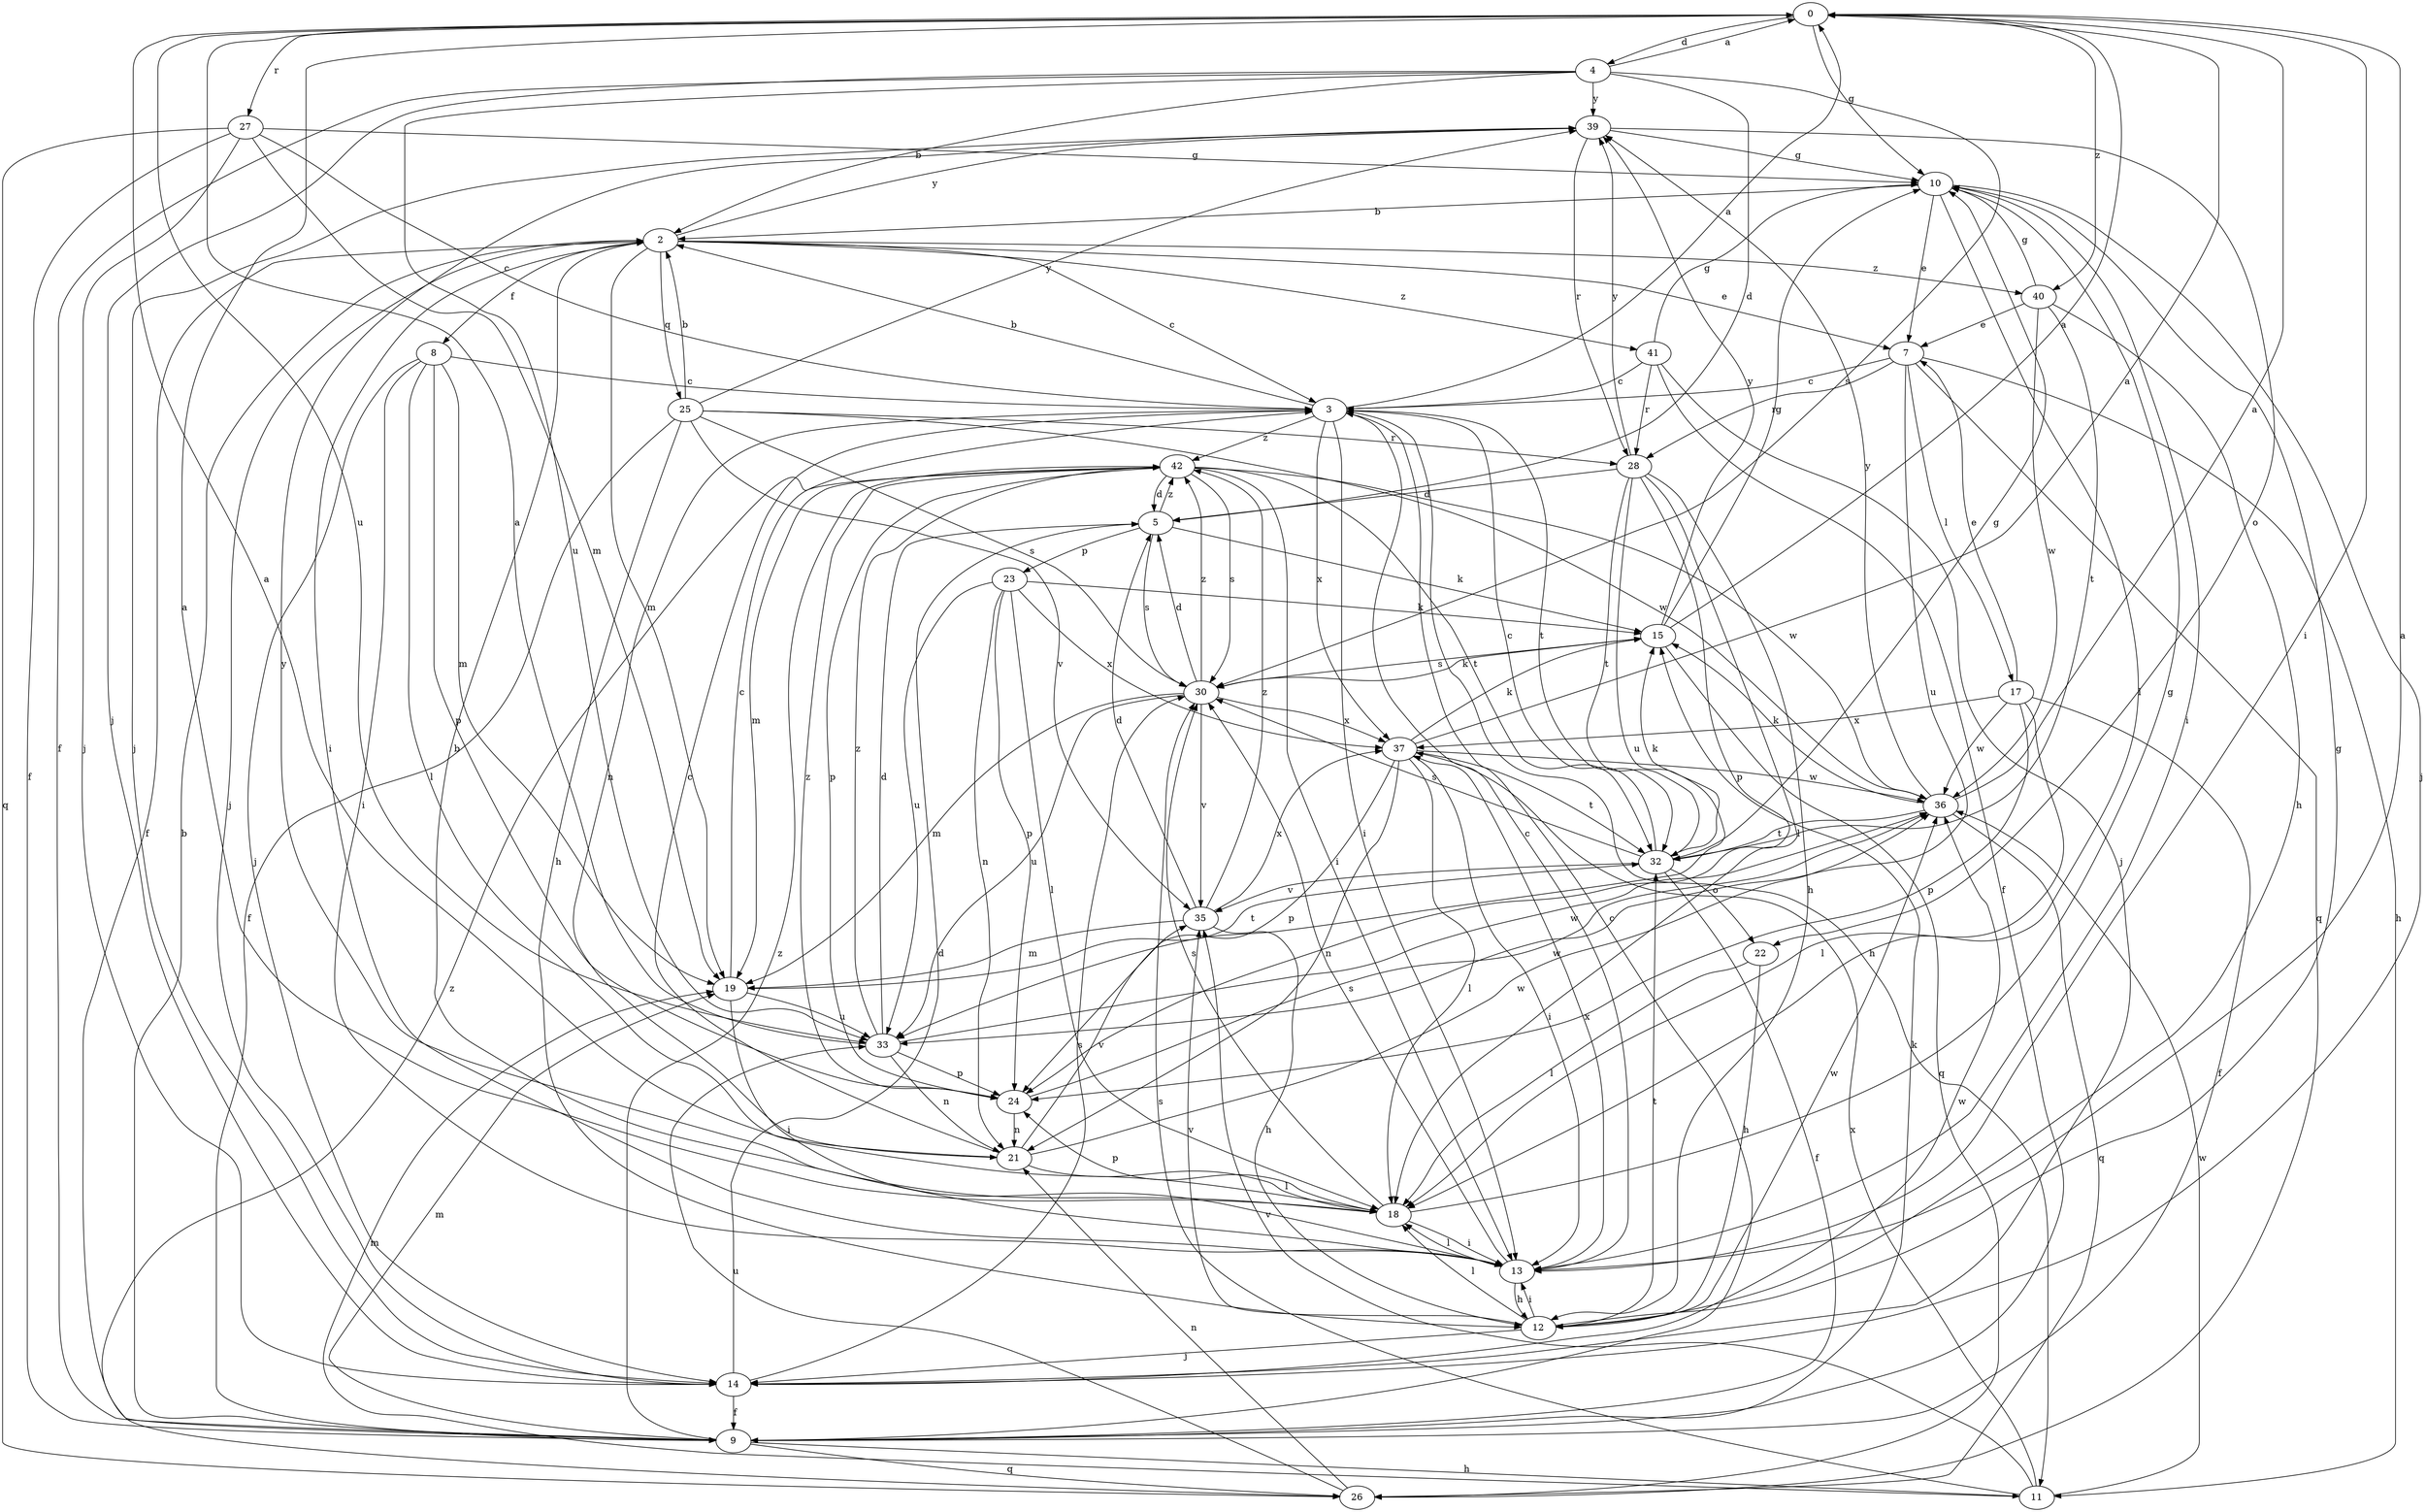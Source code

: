 strict digraph  {
0;
2;
3;
4;
5;
7;
8;
9;
10;
11;
12;
13;
14;
15;
17;
18;
19;
21;
22;
23;
24;
25;
26;
27;
28;
30;
32;
33;
35;
36;
37;
39;
40;
41;
42;
0 -> 4  [label=d];
0 -> 10  [label=g];
0 -> 13  [label=i];
0 -> 27  [label=r];
0 -> 33  [label=u];
0 -> 40  [label=z];
2 -> 3  [label=c];
2 -> 7  [label=e];
2 -> 8  [label=f];
2 -> 9  [label=f];
2 -> 13  [label=i];
2 -> 14  [label=j];
2 -> 19  [label=m];
2 -> 25  [label=q];
2 -> 39  [label=y];
2 -> 40  [label=z];
2 -> 41  [label=z];
3 -> 0  [label=a];
3 -> 2  [label=b];
3 -> 11  [label=h];
3 -> 13  [label=i];
3 -> 21  [label=n];
3 -> 32  [label=t];
3 -> 37  [label=x];
3 -> 42  [label=z];
4 -> 0  [label=a];
4 -> 2  [label=b];
4 -> 5  [label=d];
4 -> 9  [label=f];
4 -> 14  [label=j];
4 -> 30  [label=s];
4 -> 33  [label=u];
4 -> 39  [label=y];
5 -> 15  [label=k];
5 -> 23  [label=p];
5 -> 30  [label=s];
5 -> 42  [label=z];
7 -> 3  [label=c];
7 -> 11  [label=h];
7 -> 17  [label=l];
7 -> 26  [label=q];
7 -> 28  [label=r];
7 -> 33  [label=u];
8 -> 3  [label=c];
8 -> 13  [label=i];
8 -> 14  [label=j];
8 -> 18  [label=l];
8 -> 19  [label=m];
8 -> 24  [label=p];
9 -> 2  [label=b];
9 -> 3  [label=c];
9 -> 11  [label=h];
9 -> 15  [label=k];
9 -> 19  [label=m];
9 -> 26  [label=q];
9 -> 42  [label=z];
10 -> 2  [label=b];
10 -> 7  [label=e];
10 -> 13  [label=i];
10 -> 14  [label=j];
10 -> 18  [label=l];
11 -> 19  [label=m];
11 -> 30  [label=s];
11 -> 35  [label=v];
11 -> 36  [label=w];
11 -> 37  [label=x];
12 -> 10  [label=g];
12 -> 13  [label=i];
12 -> 14  [label=j];
12 -> 18  [label=l];
12 -> 32  [label=t];
12 -> 35  [label=v];
12 -> 36  [label=w];
13 -> 0  [label=a];
13 -> 2  [label=b];
13 -> 3  [label=c];
13 -> 12  [label=h];
13 -> 18  [label=l];
13 -> 30  [label=s];
13 -> 37  [label=x];
14 -> 5  [label=d];
14 -> 9  [label=f];
14 -> 30  [label=s];
14 -> 36  [label=w];
15 -> 0  [label=a];
15 -> 10  [label=g];
15 -> 26  [label=q];
15 -> 30  [label=s];
15 -> 39  [label=y];
17 -> 7  [label=e];
17 -> 9  [label=f];
17 -> 18  [label=l];
17 -> 24  [label=p];
17 -> 36  [label=w];
17 -> 37  [label=x];
18 -> 0  [label=a];
18 -> 10  [label=g];
18 -> 13  [label=i];
18 -> 24  [label=p];
18 -> 30  [label=s];
18 -> 39  [label=y];
19 -> 3  [label=c];
19 -> 13  [label=i];
19 -> 32  [label=t];
19 -> 33  [label=u];
21 -> 0  [label=a];
21 -> 3  [label=c];
21 -> 18  [label=l];
21 -> 35  [label=v];
21 -> 36  [label=w];
22 -> 12  [label=h];
22 -> 18  [label=l];
23 -> 15  [label=k];
23 -> 18  [label=l];
23 -> 21  [label=n];
23 -> 24  [label=p];
23 -> 33  [label=u];
23 -> 37  [label=x];
24 -> 21  [label=n];
24 -> 36  [label=w];
24 -> 42  [label=z];
25 -> 2  [label=b];
25 -> 9  [label=f];
25 -> 12  [label=h];
25 -> 28  [label=r];
25 -> 30  [label=s];
25 -> 35  [label=v];
25 -> 36  [label=w];
25 -> 39  [label=y];
26 -> 21  [label=n];
26 -> 33  [label=u];
26 -> 42  [label=z];
27 -> 3  [label=c];
27 -> 9  [label=f];
27 -> 10  [label=g];
27 -> 14  [label=j];
27 -> 19  [label=m];
27 -> 26  [label=q];
28 -> 5  [label=d];
28 -> 12  [label=h];
28 -> 18  [label=l];
28 -> 24  [label=p];
28 -> 32  [label=t];
28 -> 33  [label=u];
28 -> 39  [label=y];
30 -> 5  [label=d];
30 -> 15  [label=k];
30 -> 19  [label=m];
30 -> 33  [label=u];
30 -> 35  [label=v];
30 -> 37  [label=x];
30 -> 42  [label=z];
32 -> 3  [label=c];
32 -> 9  [label=f];
32 -> 10  [label=g];
32 -> 15  [label=k];
32 -> 22  [label=o];
32 -> 30  [label=s];
32 -> 35  [label=v];
33 -> 0  [label=a];
33 -> 5  [label=d];
33 -> 21  [label=n];
33 -> 24  [label=p];
33 -> 36  [label=w];
33 -> 42  [label=z];
35 -> 5  [label=d];
35 -> 12  [label=h];
35 -> 19  [label=m];
35 -> 37  [label=x];
35 -> 42  [label=z];
36 -> 0  [label=a];
36 -> 15  [label=k];
36 -> 26  [label=q];
36 -> 32  [label=t];
36 -> 39  [label=y];
37 -> 0  [label=a];
37 -> 13  [label=i];
37 -> 15  [label=k];
37 -> 18  [label=l];
37 -> 21  [label=n];
37 -> 24  [label=p];
37 -> 32  [label=t];
37 -> 36  [label=w];
39 -> 10  [label=g];
39 -> 14  [label=j];
39 -> 22  [label=o];
39 -> 28  [label=r];
40 -> 7  [label=e];
40 -> 10  [label=g];
40 -> 12  [label=h];
40 -> 32  [label=t];
40 -> 36  [label=w];
41 -> 3  [label=c];
41 -> 9  [label=f];
41 -> 10  [label=g];
41 -> 14  [label=j];
41 -> 28  [label=r];
42 -> 5  [label=d];
42 -> 13  [label=i];
42 -> 19  [label=m];
42 -> 24  [label=p];
42 -> 30  [label=s];
42 -> 32  [label=t];
42 -> 36  [label=w];
}
